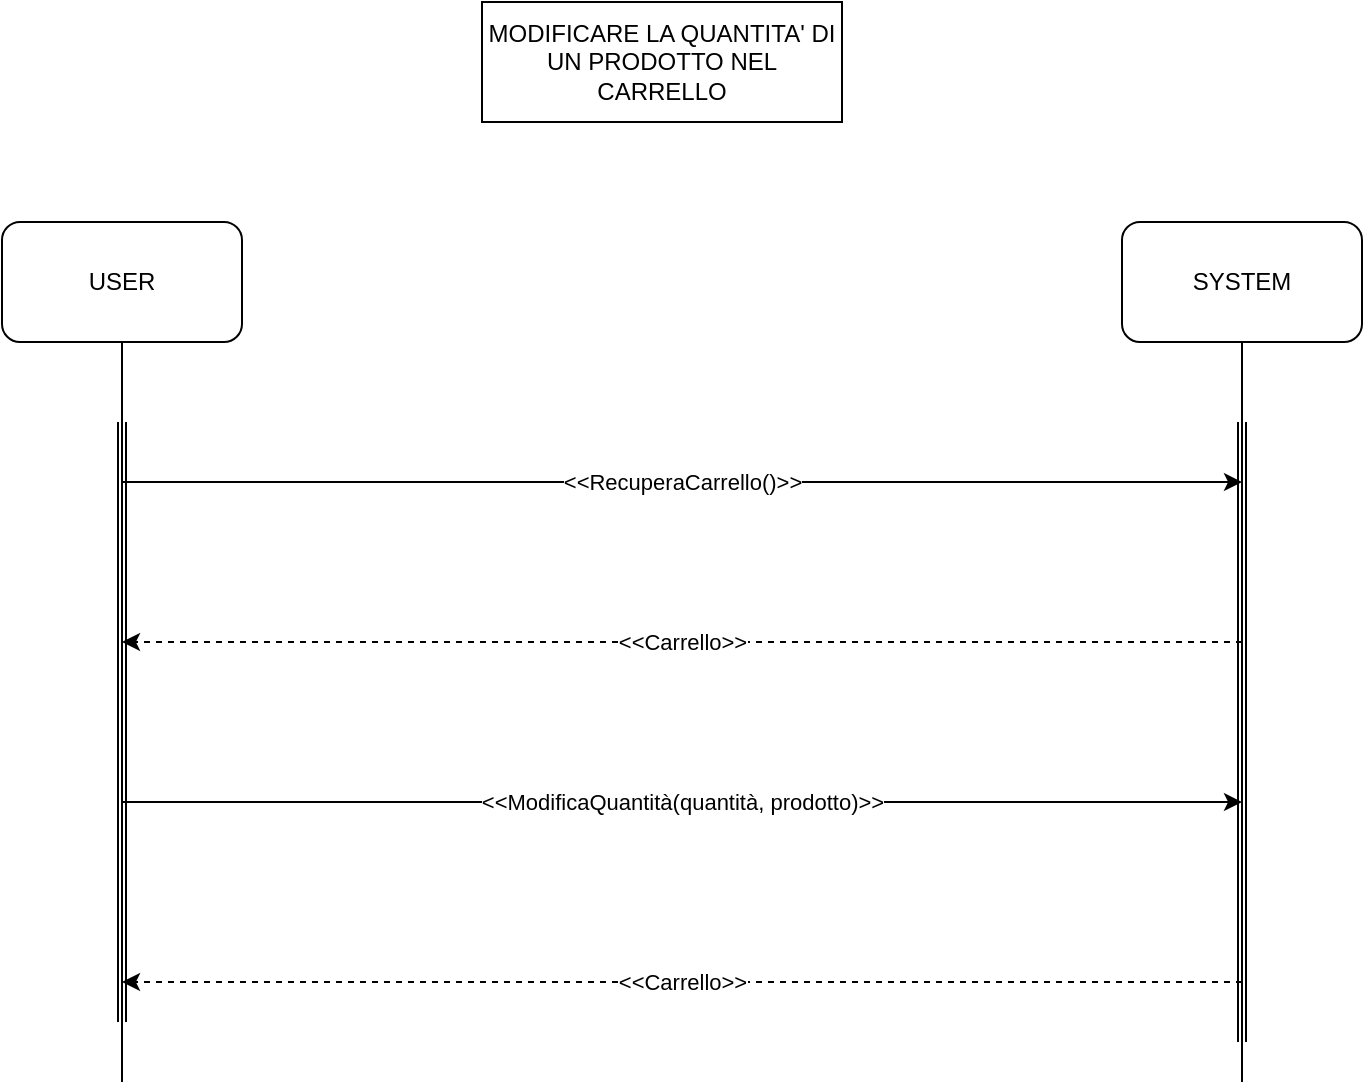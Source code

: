 <mxfile version="13.9.9" type="device"><diagram id="oYYAQQSHG-b7CDhLMiq6" name="Pagina-1"><mxGraphModel dx="852" dy="494" grid="1" gridSize="10" guides="1" tooltips="1" connect="1" arrows="1" fold="1" page="1" pageScale="1" pageWidth="1600" pageHeight="1200" math="0" shadow="0"><root><mxCell id="0"/><mxCell id="1" parent="0"/><mxCell id="dfNGnDkSQeym7tEh3ELE-1" value="USER" style="rounded=1;whiteSpace=wrap;html=1;" parent="1" vertex="1"><mxGeometry x="350" y="330" width="120" height="60" as="geometry"/></mxCell><mxCell id="dfNGnDkSQeym7tEh3ELE-2" value="SYSTEM" style="rounded=1;whiteSpace=wrap;html=1;" parent="1" vertex="1"><mxGeometry x="910" y="330" width="120" height="60" as="geometry"/></mxCell><mxCell id="dfNGnDkSQeym7tEh3ELE-3" value="" style="endArrow=none;html=1;exitX=0.5;exitY=1;exitDx=0;exitDy=0;" parent="1" source="dfNGnDkSQeym7tEh3ELE-1" edge="1"><mxGeometry width="50" height="50" relative="1" as="geometry"><mxPoint x="810" y="820" as="sourcePoint"/><mxPoint x="410" y="760" as="targetPoint"/></mxGeometry></mxCell><mxCell id="dfNGnDkSQeym7tEh3ELE-4" value="" style="endArrow=none;html=1;entryX=0.5;entryY=1;entryDx=0;entryDy=0;" parent="1" target="dfNGnDkSQeym7tEh3ELE-2" edge="1"><mxGeometry width="50" height="50" relative="1" as="geometry"><mxPoint x="970" y="760" as="sourcePoint"/><mxPoint x="860" y="770" as="targetPoint"/></mxGeometry></mxCell><mxCell id="dfNGnDkSQeym7tEh3ELE-5" value="" style="shape=link;html=1;" parent="1" edge="1"><mxGeometry width="100" relative="1" as="geometry"><mxPoint x="410" y="430.0" as="sourcePoint"/><mxPoint x="410" y="730" as="targetPoint"/></mxGeometry></mxCell><mxCell id="dfNGnDkSQeym7tEh3ELE-6" value="" style="shape=link;html=1;" parent="1" edge="1"><mxGeometry width="100" relative="1" as="geometry"><mxPoint x="970" y="430.0" as="sourcePoint"/><mxPoint x="970" y="740" as="targetPoint"/></mxGeometry></mxCell><mxCell id="dfNGnDkSQeym7tEh3ELE-7" value="MODIFICARE LA QUANTITA' DI UN PRODOTTO NEL CARRELLO" style="rounded=0;whiteSpace=wrap;html=1;" parent="1" vertex="1"><mxGeometry x="590" y="220" width="180" height="60" as="geometry"/></mxCell><mxCell id="dfNGnDkSQeym7tEh3ELE-8" value="" style="endArrow=classic;html=1;" parent="1" edge="1"><mxGeometry relative="1" as="geometry"><mxPoint x="410" y="460.0" as="sourcePoint"/><mxPoint x="970" y="460.0" as="targetPoint"/><Array as="points"><mxPoint x="690" y="460"/></Array></mxGeometry></mxCell><mxCell id="dfNGnDkSQeym7tEh3ELE-9" value="&amp;lt;&amp;lt;RecuperaCarrello()&amp;gt;&amp;gt;" style="edgeLabel;resizable=0;html=1;align=center;verticalAlign=middle;" parent="dfNGnDkSQeym7tEh3ELE-8" connectable="0" vertex="1"><mxGeometry relative="1" as="geometry"/></mxCell><mxCell id="dfNGnDkSQeym7tEh3ELE-10" value="" style="endArrow=classic;html=1;dashed=1;" parent="1" edge="1"><mxGeometry relative="1" as="geometry"><mxPoint x="970" y="540.0" as="sourcePoint"/><mxPoint x="410" y="540.0" as="targetPoint"/></mxGeometry></mxCell><mxCell id="dfNGnDkSQeym7tEh3ELE-11" value="&amp;lt;&amp;lt;Carrello&amp;gt;&amp;gt;" style="edgeLabel;resizable=0;html=1;align=center;verticalAlign=middle;" parent="dfNGnDkSQeym7tEh3ELE-10" connectable="0" vertex="1"><mxGeometry relative="1" as="geometry"/></mxCell><mxCell id="dfNGnDkSQeym7tEh3ELE-12" value="" style="endArrow=classic;html=1;" parent="1" edge="1"><mxGeometry relative="1" as="geometry"><mxPoint x="410" y="620" as="sourcePoint"/><mxPoint x="970.0" y="620" as="targetPoint"/><Array as="points"><mxPoint x="690.0" y="620"/></Array></mxGeometry></mxCell><mxCell id="dfNGnDkSQeym7tEh3ELE-13" value="&amp;lt;&amp;lt;ModificaQuantità(quantità, prodotto)&amp;gt;&amp;gt;" style="edgeLabel;resizable=0;html=1;align=center;verticalAlign=middle;" parent="dfNGnDkSQeym7tEh3ELE-12" connectable="0" vertex="1"><mxGeometry relative="1" as="geometry"/></mxCell><mxCell id="dfNGnDkSQeym7tEh3ELE-20" value="" style="endArrow=classic;html=1;dashed=1;" parent="1" edge="1"><mxGeometry relative="1" as="geometry"><mxPoint x="970" y="710" as="sourcePoint"/><mxPoint x="410.0" y="710" as="targetPoint"/></mxGeometry></mxCell><mxCell id="dfNGnDkSQeym7tEh3ELE-21" value="&amp;lt;&amp;lt;Carrello&amp;gt;&amp;gt;" style="edgeLabel;resizable=0;html=1;align=center;verticalAlign=middle;" parent="dfNGnDkSQeym7tEh3ELE-20" connectable="0" vertex="1"><mxGeometry relative="1" as="geometry"/></mxCell></root></mxGraphModel></diagram></mxfile>